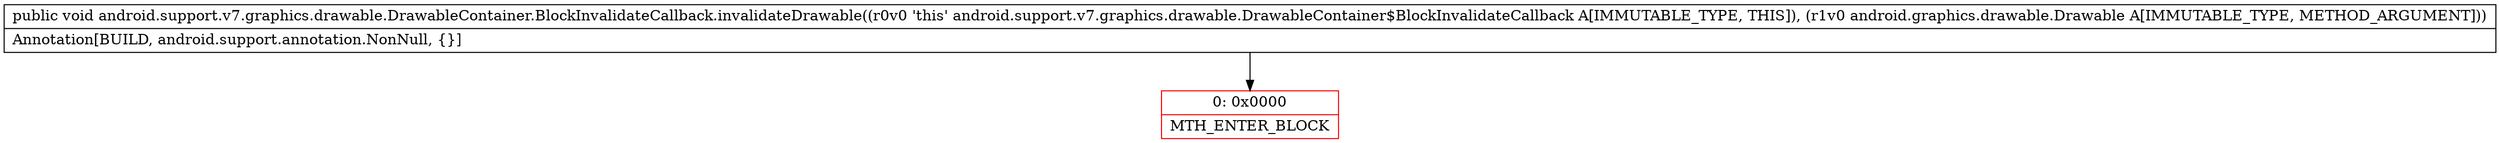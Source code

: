 digraph "CFG forandroid.support.v7.graphics.drawable.DrawableContainer.BlockInvalidateCallback.invalidateDrawable(Landroid\/graphics\/drawable\/Drawable;)V" {
subgraph cluster_Region_1635868519 {
label = "R(0)";
node [shape=record,color=blue];
}
Node_0 [shape=record,color=red,label="{0\:\ 0x0000|MTH_ENTER_BLOCK\l}"];
MethodNode[shape=record,label="{public void android.support.v7.graphics.drawable.DrawableContainer.BlockInvalidateCallback.invalidateDrawable((r0v0 'this' android.support.v7.graphics.drawable.DrawableContainer$BlockInvalidateCallback A[IMMUTABLE_TYPE, THIS]), (r1v0 android.graphics.drawable.Drawable A[IMMUTABLE_TYPE, METHOD_ARGUMENT]))  | Annotation[BUILD, android.support.annotation.NonNull, \{\}]\l}"];
MethodNode -> Node_0;
}

